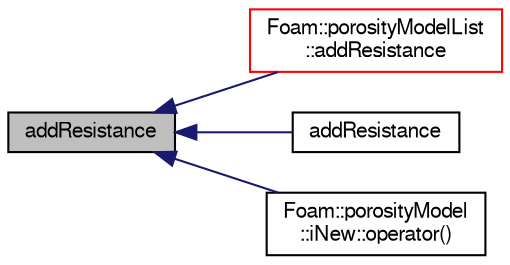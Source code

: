 digraph "addResistance"
{
  bgcolor="transparent";
  edge [fontname="FreeSans",fontsize="10",labelfontname="FreeSans",labelfontsize="10"];
  node [fontname="FreeSans",fontsize="10",shape=record];
  rankdir="LR";
  Node718 [label="addResistance",height=0.2,width=0.4,color="black", fillcolor="grey75", style="filled", fontcolor="black"];
  Node718 -> Node719 [dir="back",color="midnightblue",fontsize="10",style="solid",fontname="FreeSans"];
  Node719 [label="Foam::porosityModelList\l::addResistance",height=0.2,width=0.4,color="red",URL="$a21926.html#a01cf1659692351619346abd42c36b055",tooltip="Add resistance. "];
  Node718 -> Node722 [dir="back",color="midnightblue",fontsize="10",style="solid",fontname="FreeSans"];
  Node722 [label="addResistance",height=0.2,width=0.4,color="black",URL="$a21918.html#a3208271af0b759e7c9f05c819e2693a9",tooltip="Add resistance. "];
  Node718 -> Node723 [dir="back",color="midnightblue",fontsize="10",style="solid",fontname="FreeSans"];
  Node723 [label="Foam::porosityModel\l::iNew::operator()",height=0.2,width=0.4,color="black",URL="$a21922.html#aad80947cf7029ef329606d2b1ebe3939"];
}
